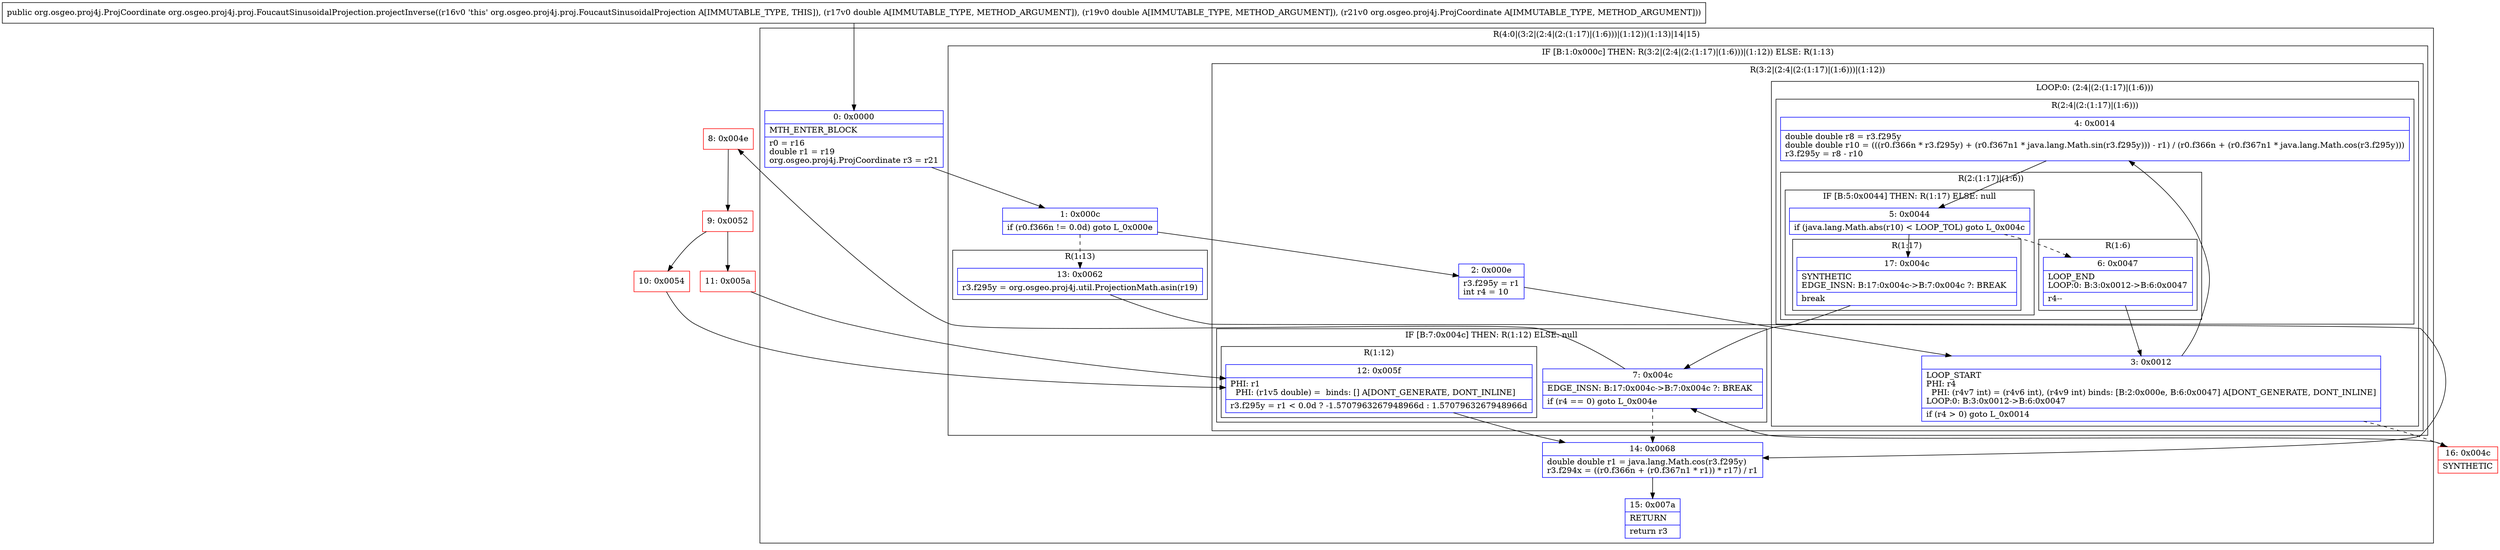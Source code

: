 digraph "CFG fororg.osgeo.proj4j.proj.FoucautSinusoidalProjection.projectInverse(DDLorg\/osgeo\/proj4j\/ProjCoordinate;)Lorg\/osgeo\/proj4j\/ProjCoordinate;" {
subgraph cluster_Region_1416090528 {
label = "R(4:0|(3:2|(2:4|(2:(1:17)|(1:6)))|(1:12))(1:13)|14|15)";
node [shape=record,color=blue];
Node_0 [shape=record,label="{0\:\ 0x0000|MTH_ENTER_BLOCK\l|r0 = r16\ldouble r1 = r19\lorg.osgeo.proj4j.ProjCoordinate r3 = r21\l}"];
subgraph cluster_IfRegion_5398607 {
label = "IF [B:1:0x000c] THEN: R(3:2|(2:4|(2:(1:17)|(1:6)))|(1:12)) ELSE: R(1:13)";
node [shape=record,color=blue];
Node_1 [shape=record,label="{1\:\ 0x000c|if (r0.f366n != 0.0d) goto L_0x000e\l}"];
subgraph cluster_Region_1018602374 {
label = "R(3:2|(2:4|(2:(1:17)|(1:6)))|(1:12))";
node [shape=record,color=blue];
Node_2 [shape=record,label="{2\:\ 0x000e|r3.f295y = r1\lint r4 = 10\l}"];
subgraph cluster_LoopRegion_561599066 {
label = "LOOP:0: (2:4|(2:(1:17)|(1:6)))";
node [shape=record,color=blue];
Node_3 [shape=record,label="{3\:\ 0x0012|LOOP_START\lPHI: r4 \l  PHI: (r4v7 int) = (r4v6 int), (r4v9 int) binds: [B:2:0x000e, B:6:0x0047] A[DONT_GENERATE, DONT_INLINE]\lLOOP:0: B:3:0x0012\-\>B:6:0x0047\l|if (r4 \> 0) goto L_0x0014\l}"];
subgraph cluster_Region_149532976 {
label = "R(2:4|(2:(1:17)|(1:6)))";
node [shape=record,color=blue];
Node_4 [shape=record,label="{4\:\ 0x0014|double double r8 = r3.f295y\ldouble double r10 = (((r0.f366n * r3.f295y) + (r0.f367n1 * java.lang.Math.sin(r3.f295y))) \- r1) \/ (r0.f366n + (r0.f367n1 * java.lang.Math.cos(r3.f295y)))\lr3.f295y = r8 \- r10\l}"];
subgraph cluster_Region_2084269936 {
label = "R(2:(1:17)|(1:6))";
node [shape=record,color=blue];
subgraph cluster_IfRegion_1255069805 {
label = "IF [B:5:0x0044] THEN: R(1:17) ELSE: null";
node [shape=record,color=blue];
Node_5 [shape=record,label="{5\:\ 0x0044|if (java.lang.Math.abs(r10) \< LOOP_TOL) goto L_0x004c\l}"];
subgraph cluster_Region_1240452519 {
label = "R(1:17)";
node [shape=record,color=blue];
Node_17 [shape=record,label="{17\:\ 0x004c|SYNTHETIC\lEDGE_INSN: B:17:0x004c\-\>B:7:0x004c ?: BREAK  \l|break\l}"];
}
}
subgraph cluster_Region_1692147648 {
label = "R(1:6)";
node [shape=record,color=blue];
Node_6 [shape=record,label="{6\:\ 0x0047|LOOP_END\lLOOP:0: B:3:0x0012\-\>B:6:0x0047\l|r4\-\-\l}"];
}
}
}
}
subgraph cluster_IfRegion_1593711779 {
label = "IF [B:7:0x004c] THEN: R(1:12) ELSE: null";
node [shape=record,color=blue];
Node_7 [shape=record,label="{7\:\ 0x004c|EDGE_INSN: B:17:0x004c\-\>B:7:0x004c ?: BREAK  \l|if (r4 == 0) goto L_0x004e\l}"];
subgraph cluster_Region_133108452 {
label = "R(1:12)";
node [shape=record,color=blue];
Node_12 [shape=record,label="{12\:\ 0x005f|PHI: r1 \l  PHI: (r1v5 double) =  binds: [] A[DONT_GENERATE, DONT_INLINE]\l|r3.f295y = r1 \< 0.0d ? \-1.5707963267948966d : 1.5707963267948966d\l}"];
}
}
}
subgraph cluster_Region_1845439338 {
label = "R(1:13)";
node [shape=record,color=blue];
Node_13 [shape=record,label="{13\:\ 0x0062|r3.f295y = org.osgeo.proj4j.util.ProjectionMath.asin(r19)\l}"];
}
}
Node_14 [shape=record,label="{14\:\ 0x0068|double double r1 = java.lang.Math.cos(r3.f295y)\lr3.f294x = ((r0.f366n + (r0.f367n1 * r1)) * r17) \/ r1\l}"];
Node_15 [shape=record,label="{15\:\ 0x007a|RETURN\l|return r3\l}"];
}
Node_8 [shape=record,color=red,label="{8\:\ 0x004e}"];
Node_9 [shape=record,color=red,label="{9\:\ 0x0052}"];
Node_10 [shape=record,color=red,label="{10\:\ 0x0054}"];
Node_11 [shape=record,color=red,label="{11\:\ 0x005a}"];
Node_16 [shape=record,color=red,label="{16\:\ 0x004c|SYNTHETIC\l}"];
MethodNode[shape=record,label="{public org.osgeo.proj4j.ProjCoordinate org.osgeo.proj4j.proj.FoucautSinusoidalProjection.projectInverse((r16v0 'this' org.osgeo.proj4j.proj.FoucautSinusoidalProjection A[IMMUTABLE_TYPE, THIS]), (r17v0 double A[IMMUTABLE_TYPE, METHOD_ARGUMENT]), (r19v0 double A[IMMUTABLE_TYPE, METHOD_ARGUMENT]), (r21v0 org.osgeo.proj4j.ProjCoordinate A[IMMUTABLE_TYPE, METHOD_ARGUMENT])) }"];
MethodNode -> Node_0;
Node_0 -> Node_1;
Node_1 -> Node_2;
Node_1 -> Node_13[style=dashed];
Node_2 -> Node_3;
Node_3 -> Node_4;
Node_3 -> Node_16[style=dashed];
Node_4 -> Node_5;
Node_5 -> Node_6[style=dashed];
Node_5 -> Node_17;
Node_17 -> Node_7;
Node_6 -> Node_3;
Node_7 -> Node_8;
Node_7 -> Node_14[style=dashed];
Node_12 -> Node_14;
Node_13 -> Node_14;
Node_14 -> Node_15;
Node_8 -> Node_9;
Node_9 -> Node_10;
Node_9 -> Node_11;
Node_10 -> Node_12;
Node_11 -> Node_12;
Node_16 -> Node_7;
}

